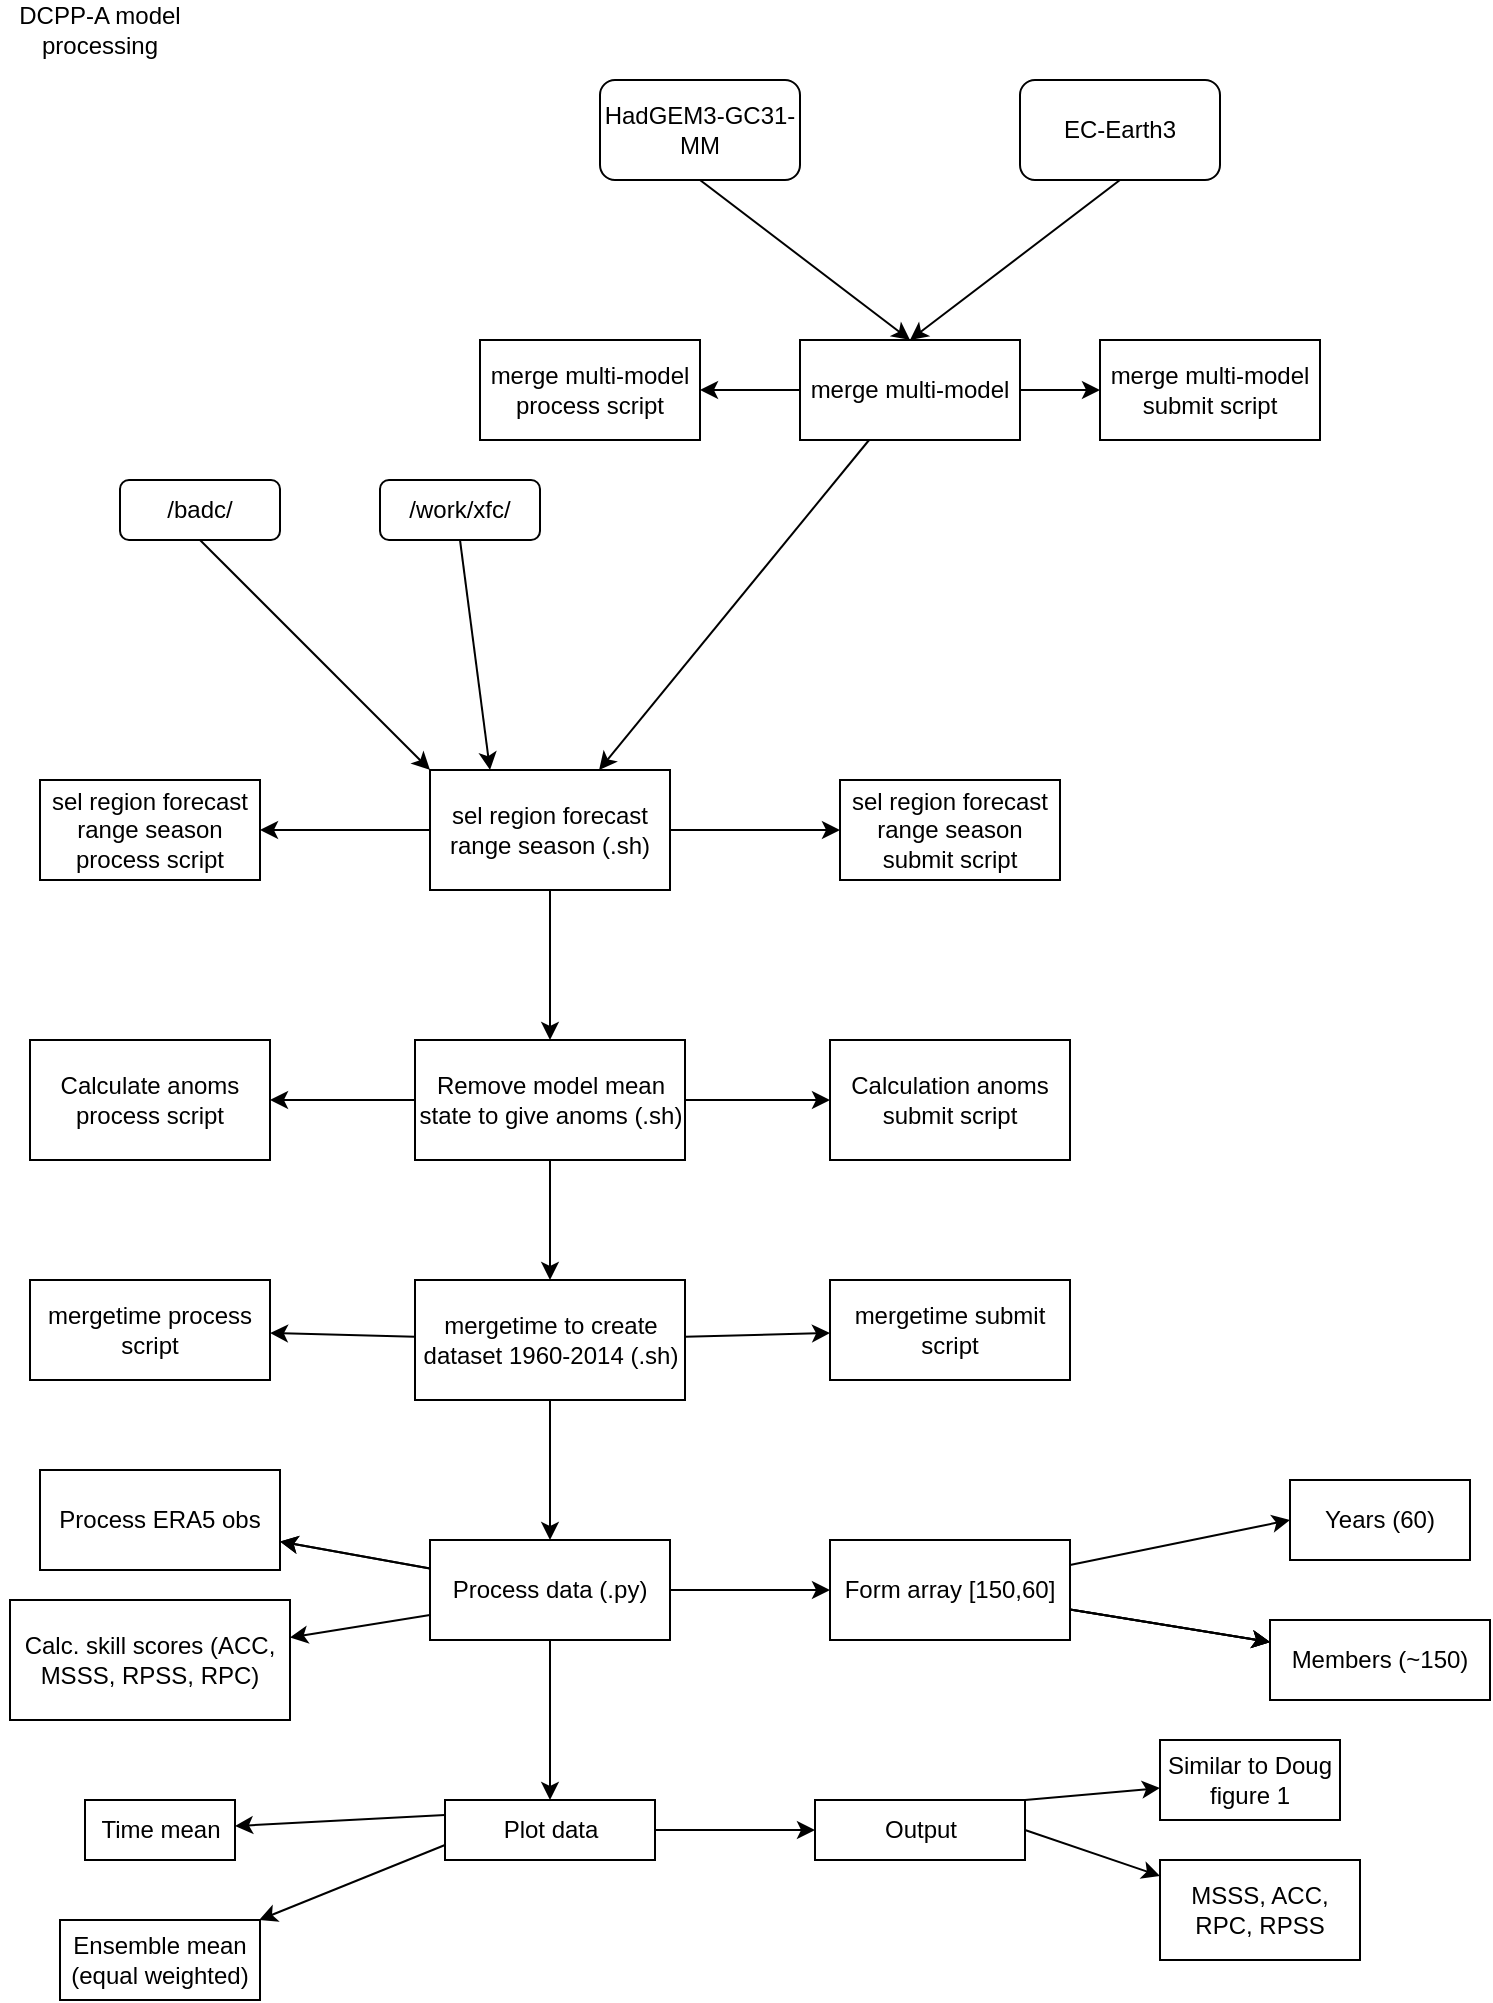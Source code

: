 <mxfile>
    <diagram id="e57xhTELcq1gvt04UXnr" name="Page-1">
        <mxGraphModel dx="1242" dy="736" grid="1" gridSize="10" guides="1" tooltips="1" connect="1" arrows="1" fold="1" page="1" pageScale="1" pageWidth="850" pageHeight="1100" math="0" shadow="0">
            <root>
                <mxCell id="0"/>
                <mxCell id="1" parent="0"/>
                <mxCell id="8" value="" style="edgeStyle=none;html=1;" parent="1" source="2" target="7" edge="1">
                    <mxGeometry relative="1" as="geometry"/>
                </mxCell>
                <mxCell id="10" value="" style="edgeStyle=none;html=1;" parent="1" source="2" target="9" edge="1">
                    <mxGeometry relative="1" as="geometry"/>
                </mxCell>
                <mxCell id="12" value="" style="edgeStyle=none;html=1;" parent="1" source="2" target="11" edge="1">
                    <mxGeometry relative="1" as="geometry"/>
                </mxCell>
                <mxCell id="2" value="merge multi-model" style="rounded=0;whiteSpace=wrap;html=1;" parent="1" vertex="1">
                    <mxGeometry x="440" y="220" width="110" height="50" as="geometry"/>
                </mxCell>
                <mxCell id="5" style="edgeStyle=none;html=1;exitX=0.5;exitY=1;exitDx=0;exitDy=0;entryX=0.5;entryY=0;entryDx=0;entryDy=0;" parent="1" source="3" target="2" edge="1">
                    <mxGeometry relative="1" as="geometry"/>
                </mxCell>
                <mxCell id="3" value="HadGEM3-GC31-MM" style="rounded=1;whiteSpace=wrap;html=1;" parent="1" vertex="1">
                    <mxGeometry x="340" y="90" width="100" height="50" as="geometry"/>
                </mxCell>
                <mxCell id="6" style="edgeStyle=none;html=1;exitX=0.5;exitY=1;exitDx=0;exitDy=0;entryX=0.5;entryY=0;entryDx=0;entryDy=0;" parent="1" source="4" target="2" edge="1">
                    <mxGeometry relative="1" as="geometry">
                        <mxPoint x="495" y="210" as="targetPoint"/>
                    </mxGeometry>
                </mxCell>
                <mxCell id="4" value="EC-Earth3" style="rounded=1;whiteSpace=wrap;html=1;" parent="1" vertex="1">
                    <mxGeometry x="550" y="90" width="100" height="50" as="geometry"/>
                </mxCell>
                <mxCell id="7" value="merge multi-model submit script" style="rounded=0;whiteSpace=wrap;html=1;" parent="1" vertex="1">
                    <mxGeometry x="590" y="220" width="110" height="50" as="geometry"/>
                </mxCell>
                <mxCell id="9" value="merge multi-model process script" style="rounded=0;whiteSpace=wrap;html=1;" parent="1" vertex="1">
                    <mxGeometry x="280" y="220" width="110" height="50" as="geometry"/>
                </mxCell>
                <mxCell id="16" value="" style="edgeStyle=none;html=1;" parent="1" source="11" target="15" edge="1">
                    <mxGeometry relative="1" as="geometry"/>
                </mxCell>
                <mxCell id="23" style="edgeStyle=none;html=1;exitX=0;exitY=0.5;exitDx=0;exitDy=0;entryX=1;entryY=0.5;entryDx=0;entryDy=0;" parent="1" source="11" target="13" edge="1">
                    <mxGeometry relative="1" as="geometry"/>
                </mxCell>
                <mxCell id="33" style="edgeStyle=none;html=1;exitX=0.5;exitY=1;exitDx=0;exitDy=0;entryX=0.5;entryY=0;entryDx=0;entryDy=0;" parent="1" source="11" target="32" edge="1">
                    <mxGeometry relative="1" as="geometry"/>
                </mxCell>
                <mxCell id="11" value="sel region forecast range season (.sh)" style="rounded=0;whiteSpace=wrap;html=1;" parent="1" vertex="1">
                    <mxGeometry x="255" y="435" width="120" height="60" as="geometry"/>
                </mxCell>
                <mxCell id="13" value="sel region forecast range season process script" style="rounded=0;whiteSpace=wrap;html=1;" parent="1" vertex="1">
                    <mxGeometry x="60" y="440" width="110" height="50" as="geometry"/>
                </mxCell>
                <mxCell id="15" value="sel region forecast range season submit script" style="rounded=0;whiteSpace=wrap;html=1;" parent="1" vertex="1">
                    <mxGeometry x="460" y="440" width="110" height="50" as="geometry"/>
                </mxCell>
                <mxCell id="20" style="edgeStyle=none;html=1;exitX=0.5;exitY=1;exitDx=0;exitDy=0;entryX=0;entryY=0;entryDx=0;entryDy=0;" parent="1" source="18" target="11" edge="1">
                    <mxGeometry relative="1" as="geometry"/>
                </mxCell>
                <mxCell id="18" value="/badc/" style="rounded=1;whiteSpace=wrap;html=1;" parent="1" vertex="1">
                    <mxGeometry x="100" y="290" width="80" height="30" as="geometry"/>
                </mxCell>
                <mxCell id="21" style="edgeStyle=none;html=1;exitX=0.5;exitY=1;exitDx=0;exitDy=0;entryX=0.25;entryY=0;entryDx=0;entryDy=0;" parent="1" source="19" target="11" edge="1">
                    <mxGeometry relative="1" as="geometry"/>
                </mxCell>
                <mxCell id="19" value="/work/xfc/" style="rounded=1;whiteSpace=wrap;html=1;" parent="1" vertex="1">
                    <mxGeometry x="230" y="290" width="80" height="30" as="geometry"/>
                </mxCell>
                <mxCell id="28" value="" style="edgeStyle=none;html=1;" parent="1" source="25" target="27" edge="1">
                    <mxGeometry relative="1" as="geometry"/>
                </mxCell>
                <mxCell id="30" value="" style="edgeStyle=none;html=1;" parent="1" source="25" target="29" edge="1">
                    <mxGeometry relative="1" as="geometry"/>
                </mxCell>
                <mxCell id="40" value="" style="edgeStyle=none;html=1;" edge="1" parent="1" source="25" target="39">
                    <mxGeometry relative="1" as="geometry"/>
                </mxCell>
                <mxCell id="25" value="mergetime to create dataset 1960-2014 (.sh)" style="rounded=0;whiteSpace=wrap;html=1;" parent="1" vertex="1">
                    <mxGeometry x="247.5" y="690" width="135" height="60" as="geometry"/>
                </mxCell>
                <mxCell id="27" value="mergetime submit script" style="rounded=0;whiteSpace=wrap;html=1;" parent="1" vertex="1">
                    <mxGeometry x="455" y="690" width="120" height="50" as="geometry"/>
                </mxCell>
                <mxCell id="29" value="mergetime process script" style="rounded=0;whiteSpace=wrap;html=1;" parent="1" vertex="1">
                    <mxGeometry x="55" y="690" width="120" height="50" as="geometry"/>
                </mxCell>
                <mxCell id="31" value="DCPP-A model processing" style="text;html=1;strokeColor=none;fillColor=none;align=center;verticalAlign=middle;whiteSpace=wrap;rounded=0;" parent="1" vertex="1">
                    <mxGeometry x="40" y="50" width="100" height="30" as="geometry"/>
                </mxCell>
                <mxCell id="34" style="edgeStyle=none;html=1;" parent="1" source="32" target="25" edge="1">
                    <mxGeometry relative="1" as="geometry"/>
                </mxCell>
                <mxCell id="36" value="" style="edgeStyle=none;html=1;" parent="1" source="32" target="35" edge="1">
                    <mxGeometry relative="1" as="geometry"/>
                </mxCell>
                <mxCell id="38" value="" style="edgeStyle=none;html=1;" parent="1" source="32" target="37" edge="1">
                    <mxGeometry relative="1" as="geometry"/>
                </mxCell>
                <mxCell id="32" value="Remove model mean state to give anoms (.sh)" style="rounded=0;whiteSpace=wrap;html=1;" parent="1" vertex="1">
                    <mxGeometry x="247.5" y="570" width="135" height="60" as="geometry"/>
                </mxCell>
                <mxCell id="35" value="Calculation anoms submit script" style="rounded=0;whiteSpace=wrap;html=1;" parent="1" vertex="1">
                    <mxGeometry x="455" y="570" width="120" height="60" as="geometry"/>
                </mxCell>
                <mxCell id="37" value="Calculate anoms process script" style="rounded=0;whiteSpace=wrap;html=1;" parent="1" vertex="1">
                    <mxGeometry x="55" y="570" width="120" height="60" as="geometry"/>
                </mxCell>
                <mxCell id="43" value="" style="edgeStyle=none;html=1;" edge="1" parent="1" source="39" target="42">
                    <mxGeometry relative="1" as="geometry"/>
                </mxCell>
                <mxCell id="52" value="" style="edgeStyle=none;html=1;" edge="1" parent="1" source="39" target="51">
                    <mxGeometry relative="1" as="geometry"/>
                </mxCell>
                <mxCell id="53" value="" style="edgeStyle=none;html=1;" edge="1" parent="1" source="39" target="51">
                    <mxGeometry relative="1" as="geometry"/>
                </mxCell>
                <mxCell id="54" style="edgeStyle=none;html=1;exitX=0;exitY=0.75;exitDx=0;exitDy=0;" edge="1" parent="1" source="39" target="55">
                    <mxGeometry relative="1" as="geometry">
                        <mxPoint x="190" y="870" as="targetPoint"/>
                    </mxGeometry>
                </mxCell>
                <mxCell id="57" value="" style="edgeStyle=none;html=1;" edge="1" parent="1" source="39" target="56">
                    <mxGeometry relative="1" as="geometry"/>
                </mxCell>
                <mxCell id="39" value="Process data (.py)" style="rounded=0;whiteSpace=wrap;html=1;" vertex="1" parent="1">
                    <mxGeometry x="255" y="820" width="120" height="50" as="geometry"/>
                </mxCell>
                <mxCell id="45" value="" style="edgeStyle=none;html=1;" edge="1" parent="1" source="42" target="44">
                    <mxGeometry relative="1" as="geometry"/>
                </mxCell>
                <mxCell id="46" value="" style="edgeStyle=none;html=1;" edge="1" parent="1" source="42" target="44">
                    <mxGeometry relative="1" as="geometry"/>
                </mxCell>
                <mxCell id="47" value="" style="edgeStyle=none;html=1;" edge="1" parent="1" source="42" target="44">
                    <mxGeometry relative="1" as="geometry"/>
                </mxCell>
                <mxCell id="48" style="edgeStyle=none;html=1;exitX=1;exitY=0.25;exitDx=0;exitDy=0;entryX=0;entryY=0.5;entryDx=0;entryDy=0;" edge="1" parent="1" source="42" target="50">
                    <mxGeometry relative="1" as="geometry">
                        <mxPoint x="670" y="810" as="targetPoint"/>
                    </mxGeometry>
                </mxCell>
                <mxCell id="42" value="Form array [150,60]" style="rounded=0;whiteSpace=wrap;html=1;" vertex="1" parent="1">
                    <mxGeometry x="455" y="820" width="120" height="50" as="geometry"/>
                </mxCell>
                <mxCell id="44" value="Members (~150)" style="rounded=0;whiteSpace=wrap;html=1;" vertex="1" parent="1">
                    <mxGeometry x="675" y="860" width="110" height="40" as="geometry"/>
                </mxCell>
                <mxCell id="50" value="Years (60)" style="rounded=0;whiteSpace=wrap;html=1;" vertex="1" parent="1">
                    <mxGeometry x="685" y="790" width="90" height="40" as="geometry"/>
                </mxCell>
                <mxCell id="51" value="Process ERA5 obs" style="rounded=0;whiteSpace=wrap;html=1;" vertex="1" parent="1">
                    <mxGeometry x="60" y="785" width="120" height="50" as="geometry"/>
                </mxCell>
                <mxCell id="55" value="Calc. skill scores (ACC, MSSS, RPSS, RPC)" style="rounded=0;whiteSpace=wrap;html=1;" vertex="1" parent="1">
                    <mxGeometry x="45" y="850" width="140" height="60" as="geometry"/>
                </mxCell>
                <mxCell id="58" style="edgeStyle=none;html=1;exitX=0;exitY=0.25;exitDx=0;exitDy=0;" edge="1" parent="1" source="56" target="59">
                    <mxGeometry relative="1" as="geometry">
                        <mxPoint x="190" y="950" as="targetPoint"/>
                    </mxGeometry>
                </mxCell>
                <mxCell id="60" style="edgeStyle=none;html=1;exitX=0;exitY=0.75;exitDx=0;exitDy=0;" edge="1" parent="1" source="56" target="61">
                    <mxGeometry relative="1" as="geometry">
                        <mxPoint x="190" y="1000" as="targetPoint"/>
                    </mxGeometry>
                </mxCell>
                <mxCell id="63" value="" style="edgeStyle=none;html=1;" edge="1" parent="1" source="56" target="62">
                    <mxGeometry relative="1" as="geometry"/>
                </mxCell>
                <mxCell id="56" value="Plot data" style="rounded=0;whiteSpace=wrap;html=1;" vertex="1" parent="1">
                    <mxGeometry x="262.5" y="950" width="105" height="30" as="geometry"/>
                </mxCell>
                <mxCell id="59" value="Time mean" style="rounded=0;whiteSpace=wrap;html=1;" vertex="1" parent="1">
                    <mxGeometry x="82.5" y="950" width="75" height="30" as="geometry"/>
                </mxCell>
                <mxCell id="61" value="Ensemble mean (equal weighted)" style="rounded=0;whiteSpace=wrap;html=1;" vertex="1" parent="1">
                    <mxGeometry x="70" y="1010" width="100" height="40" as="geometry"/>
                </mxCell>
                <mxCell id="64" style="edgeStyle=none;html=1;exitX=1;exitY=0;exitDx=0;exitDy=0;" edge="1" parent="1" source="62" target="65">
                    <mxGeometry relative="1" as="geometry">
                        <mxPoint x="650" y="940" as="targetPoint"/>
                    </mxGeometry>
                </mxCell>
                <mxCell id="67" style="edgeStyle=none;html=1;exitX=1;exitY=0.5;exitDx=0;exitDy=0;" edge="1" parent="1" source="62" target="68">
                    <mxGeometry relative="1" as="geometry">
                        <mxPoint x="640" y="990" as="targetPoint"/>
                    </mxGeometry>
                </mxCell>
                <mxCell id="62" value="Output" style="rounded=0;whiteSpace=wrap;html=1;" vertex="1" parent="1">
                    <mxGeometry x="447.5" y="950" width="105" height="30" as="geometry"/>
                </mxCell>
                <mxCell id="65" value="Similar to Doug figure 1" style="rounded=0;whiteSpace=wrap;html=1;" vertex="1" parent="1">
                    <mxGeometry x="620" y="920" width="90" height="40" as="geometry"/>
                </mxCell>
                <mxCell id="68" value="MSSS, ACC, RPC, RPSS" style="rounded=0;whiteSpace=wrap;html=1;" vertex="1" parent="1">
                    <mxGeometry x="620" y="980" width="100" height="50" as="geometry"/>
                </mxCell>
            </root>
        </mxGraphModel>
    </diagram>
</mxfile>